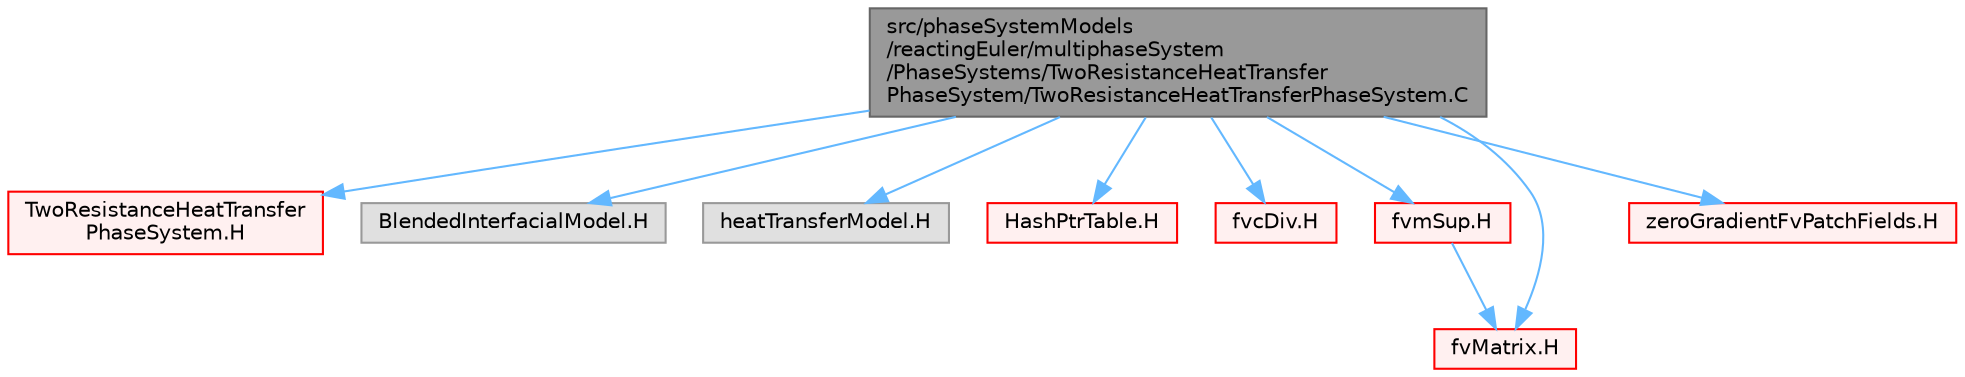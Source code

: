 digraph "src/phaseSystemModels/reactingEuler/multiphaseSystem/PhaseSystems/TwoResistanceHeatTransferPhaseSystem/TwoResistanceHeatTransferPhaseSystem.C"
{
 // LATEX_PDF_SIZE
  bgcolor="transparent";
  edge [fontname=Helvetica,fontsize=10,labelfontname=Helvetica,labelfontsize=10];
  node [fontname=Helvetica,fontsize=10,shape=box,height=0.2,width=0.4];
  Node1 [id="Node000001",label="src/phaseSystemModels\l/reactingEuler/multiphaseSystem\l/PhaseSystems/TwoResistanceHeatTransfer\lPhaseSystem/TwoResistanceHeatTransferPhaseSystem.C",height=0.2,width=0.4,color="gray40", fillcolor="grey60", style="filled", fontcolor="black",tooltip=" "];
  Node1 -> Node2 [id="edge1_Node000001_Node000002",color="steelblue1",style="solid",tooltip=" "];
  Node2 [id="Node000002",label="TwoResistanceHeatTransfer\lPhaseSystem.H",height=0.2,width=0.4,color="red", fillcolor="#FFF0F0", style="filled",URL="$TwoResistanceHeatTransferPhaseSystem_8H.html",tooltip=" "];
  Node1 -> Node414 [id="edge2_Node000001_Node000414",color="steelblue1",style="solid",tooltip=" "];
  Node414 [id="Node000414",label="BlendedInterfacialModel.H",height=0.2,width=0.4,color="grey60", fillcolor="#E0E0E0", style="filled",tooltip=" "];
  Node1 -> Node415 [id="edge3_Node000001_Node000415",color="steelblue1",style="solid",tooltip=" "];
  Node415 [id="Node000415",label="heatTransferModel.H",height=0.2,width=0.4,color="grey60", fillcolor="#E0E0E0", style="filled",tooltip=" "];
  Node1 -> Node151 [id="edge4_Node000001_Node000151",color="steelblue1",style="solid",tooltip=" "];
  Node151 [id="Node000151",label="HashPtrTable.H",height=0.2,width=0.4,color="red", fillcolor="#FFF0F0", style="filled",URL="$HashPtrTable_8H.html",tooltip=" "];
  Node1 -> Node416 [id="edge5_Node000001_Node000416",color="steelblue1",style="solid",tooltip=" "];
  Node416 [id="Node000416",label="fvcDiv.H",height=0.2,width=0.4,color="red", fillcolor="#FFF0F0", style="filled",URL="$fvcDiv_8H.html",tooltip="Calculate the divergence of the given field."];
  Node1 -> Node417 [id="edge6_Node000001_Node000417",color="steelblue1",style="solid",tooltip=" "];
  Node417 [id="Node000417",label="fvmSup.H",height=0.2,width=0.4,color="red", fillcolor="#FFF0F0", style="filled",URL="$fvmSup_8H.html",tooltip="Calculate the finiteVolume matrix for implicit and explicit sources."];
  Node417 -> Node418 [id="edge7_Node000417_Node000418",color="steelblue1",style="solid",tooltip=" "];
  Node418 [id="Node000418",label="fvMatrix.H",height=0.2,width=0.4,color="red", fillcolor="#FFF0F0", style="filled",URL="$fvMatrix_8H.html",tooltip=" "];
  Node1 -> Node418 [id="edge8_Node000001_Node000418",color="steelblue1",style="solid",tooltip=" "];
  Node1 -> Node426 [id="edge9_Node000001_Node000426",color="steelblue1",style="solid",tooltip=" "];
  Node426 [id="Node000426",label="zeroGradientFvPatchFields.H",height=0.2,width=0.4,color="red", fillcolor="#FFF0F0", style="filled",URL="$zeroGradientFvPatchFields_8H.html",tooltip=" "];
}

